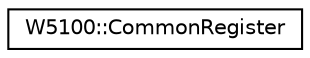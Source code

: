 digraph "Graphical Class Hierarchy"
{
  edge [fontname="Helvetica",fontsize="10",labelfontname="Helvetica",labelfontsize="10"];
  node [fontname="Helvetica",fontsize="10",shape=record];
  rankdir="LR";
  Node1 [label="W5100::CommonRegister",height=0.2,width=0.4,color="black", fillcolor="white", style="filled",URL="$d5/d84/structW5100_1_1CommonRegister.html"];
}
